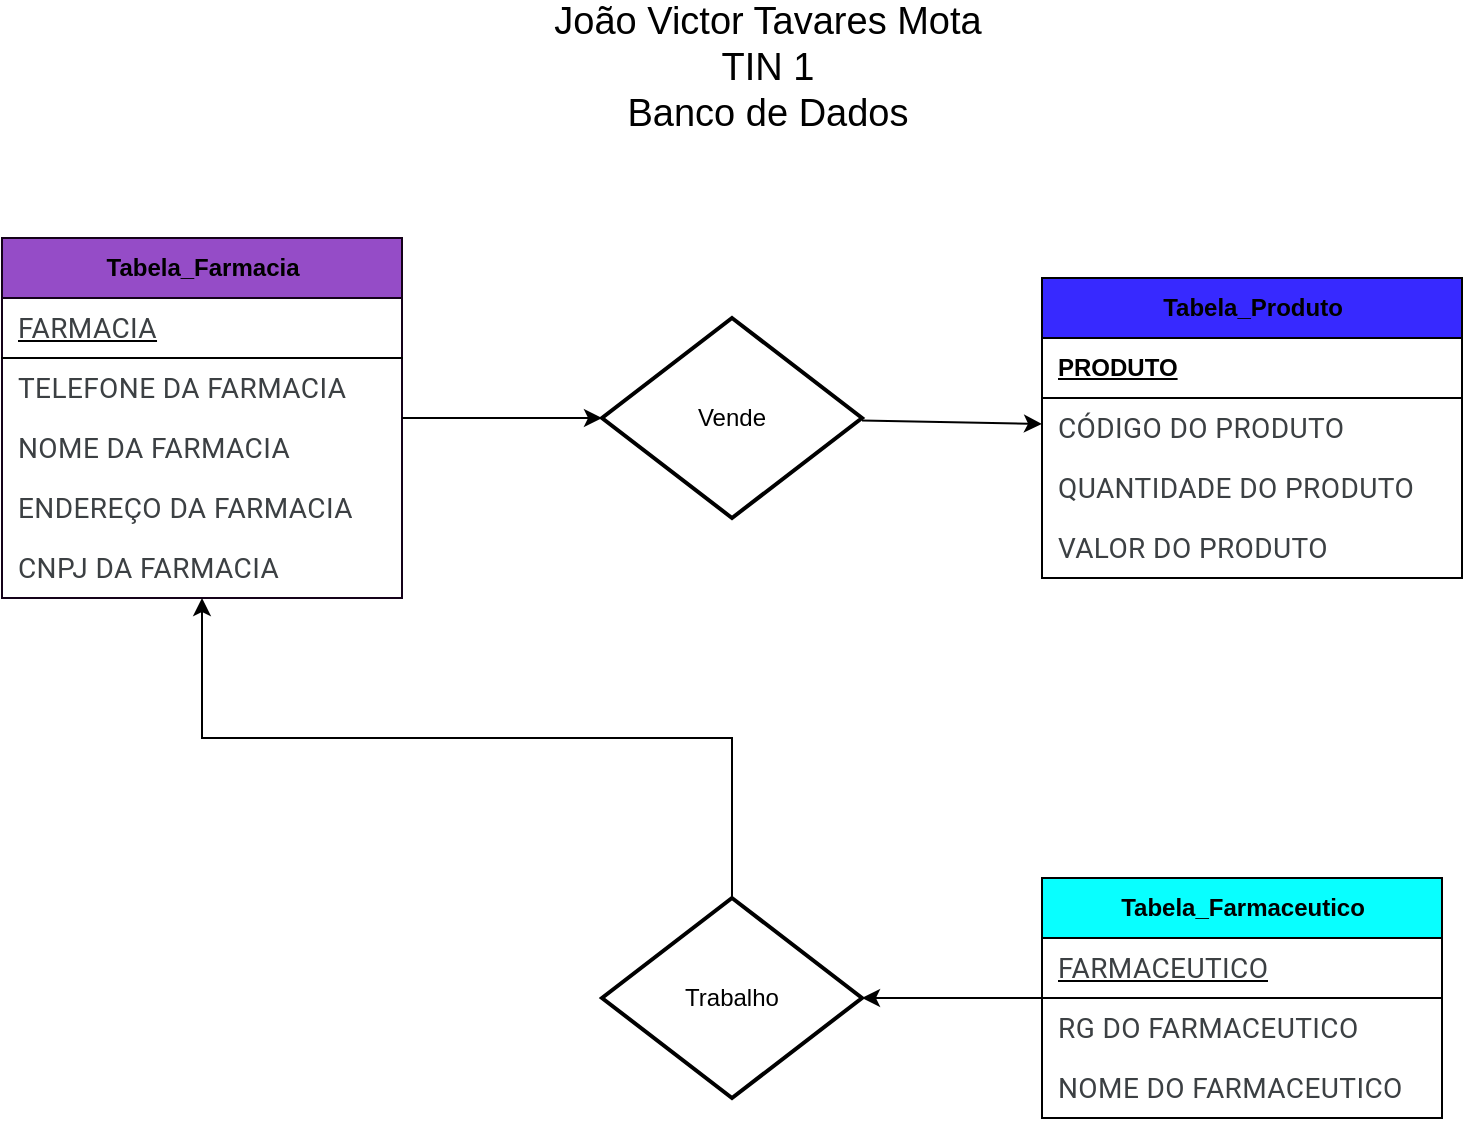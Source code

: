 <mxfile version="24.4.0" type="github">
  <diagram name="Página-1" id="BTaN8_3K8BvLWdNO00jc">
    <mxGraphModel dx="1222" dy="628" grid="1" gridSize="10" guides="1" tooltips="1" connect="1" arrows="1" fold="1" page="1" pageScale="1" pageWidth="827" pageHeight="1169" math="0" shadow="0">
      <root>
        <mxCell id="0" />
        <mxCell id="1" parent="0" />
        <mxCell id="rAFkVrg2QZxUrcBegI7Z-1" value="Tabela_Farmacia" style="shape=table;startSize=30;container=1;collapsible=1;childLayout=tableLayout;fixedRows=1;rowLines=0;fontStyle=1;align=center;resizeLast=1;html=1;fillColor=#954CC7;strokeColor=#140119;" vertex="1" parent="1">
          <mxGeometry x="60" y="360" width="200" height="180" as="geometry" />
        </mxCell>
        <mxCell id="rAFkVrg2QZxUrcBegI7Z-2" value="" style="shape=tableRow;horizontal=0;startSize=0;swimlaneHead=0;swimlaneBody=0;fillColor=none;collapsible=0;dropTarget=0;points=[[0,0.5],[1,0.5]];portConstraint=eastwest;top=0;left=0;right=0;bottom=1;" vertex="1" parent="rAFkVrg2QZxUrcBegI7Z-1">
          <mxGeometry y="30" width="200" height="30" as="geometry" />
        </mxCell>
        <mxCell id="rAFkVrg2QZxUrcBegI7Z-4" value="&lt;span style=&quot;color: rgb(60, 64, 67); font-family: Roboto, Arial, sans-serif; font-size: 14px; font-weight: 400; letter-spacing: 0.2px;&quot;&gt;FARMACIA&lt;/span&gt;" style="shape=partialRectangle;connectable=0;fillColor=none;top=0;left=0;bottom=0;right=0;align=left;spacingLeft=6;fontStyle=5;overflow=hidden;whiteSpace=wrap;html=1;" vertex="1" parent="rAFkVrg2QZxUrcBegI7Z-2">
          <mxGeometry width="200" height="30" as="geometry">
            <mxRectangle width="200" height="30" as="alternateBounds" />
          </mxGeometry>
        </mxCell>
        <mxCell id="rAFkVrg2QZxUrcBegI7Z-5" value="" style="shape=tableRow;horizontal=0;startSize=0;swimlaneHead=0;swimlaneBody=0;fillColor=none;collapsible=0;dropTarget=0;points=[[0,0.5],[1,0.5]];portConstraint=eastwest;top=0;left=0;right=0;bottom=0;" vertex="1" parent="rAFkVrg2QZxUrcBegI7Z-1">
          <mxGeometry y="60" width="200" height="30" as="geometry" />
        </mxCell>
        <mxCell id="rAFkVrg2QZxUrcBegI7Z-7" value="&lt;span style=&quot;color: rgb(60, 64, 67); font-family: Roboto, Arial, sans-serif; font-size: 14px; letter-spacing: 0.2px;&quot;&gt;TELEFONE DA FARMACIA&lt;/span&gt;" style="shape=partialRectangle;connectable=0;fillColor=none;top=0;left=0;bottom=0;right=0;align=left;spacingLeft=6;overflow=hidden;whiteSpace=wrap;html=1;" vertex="1" parent="rAFkVrg2QZxUrcBegI7Z-5">
          <mxGeometry width="200" height="30" as="geometry">
            <mxRectangle width="200" height="30" as="alternateBounds" />
          </mxGeometry>
        </mxCell>
        <mxCell id="rAFkVrg2QZxUrcBegI7Z-8" value="" style="shape=tableRow;horizontal=0;startSize=0;swimlaneHead=0;swimlaneBody=0;fillColor=none;collapsible=0;dropTarget=0;points=[[0,0.5],[1,0.5]];portConstraint=eastwest;top=0;left=0;right=0;bottom=0;" vertex="1" parent="rAFkVrg2QZxUrcBegI7Z-1">
          <mxGeometry y="90" width="200" height="30" as="geometry" />
        </mxCell>
        <mxCell id="rAFkVrg2QZxUrcBegI7Z-10" value="&lt;span style=&quot;color: rgb(60, 64, 67); font-family: Roboto, Arial, sans-serif; font-size: 14px; letter-spacing: 0.2px;&quot;&gt;NOME DA FARMACIA&lt;/span&gt;" style="shape=partialRectangle;connectable=0;fillColor=none;top=0;left=0;bottom=0;right=0;align=left;spacingLeft=6;overflow=hidden;whiteSpace=wrap;html=1;" vertex="1" parent="rAFkVrg2QZxUrcBegI7Z-8">
          <mxGeometry width="200" height="30" as="geometry">
            <mxRectangle width="200" height="30" as="alternateBounds" />
          </mxGeometry>
        </mxCell>
        <mxCell id="rAFkVrg2QZxUrcBegI7Z-11" value="" style="shape=tableRow;horizontal=0;startSize=0;swimlaneHead=0;swimlaneBody=0;fillColor=none;collapsible=0;dropTarget=0;points=[[0,0.5],[1,0.5]];portConstraint=eastwest;top=0;left=0;right=0;bottom=0;" vertex="1" parent="rAFkVrg2QZxUrcBegI7Z-1">
          <mxGeometry y="120" width="200" height="30" as="geometry" />
        </mxCell>
        <mxCell id="rAFkVrg2QZxUrcBegI7Z-13" value="&lt;span style=&quot;color: rgb(60, 64, 67); font-family: Roboto, Arial, sans-serif; font-size: 14px; letter-spacing: 0.2px;&quot;&gt;ENDEREÇO DA FARMACIA&lt;/span&gt;" style="shape=partialRectangle;connectable=0;fillColor=none;top=0;left=0;bottom=0;right=0;align=left;spacingLeft=6;overflow=hidden;whiteSpace=wrap;html=1;" vertex="1" parent="rAFkVrg2QZxUrcBegI7Z-11">
          <mxGeometry width="200" height="30" as="geometry">
            <mxRectangle width="200" height="30" as="alternateBounds" />
          </mxGeometry>
        </mxCell>
        <mxCell id="rAFkVrg2QZxUrcBegI7Z-14" style="shape=tableRow;horizontal=0;startSize=0;swimlaneHead=0;swimlaneBody=0;fillColor=none;collapsible=0;dropTarget=0;points=[[0,0.5],[1,0.5]];portConstraint=eastwest;top=0;left=0;right=0;bottom=0;" vertex="1" parent="rAFkVrg2QZxUrcBegI7Z-1">
          <mxGeometry y="150" width="200" height="30" as="geometry" />
        </mxCell>
        <mxCell id="rAFkVrg2QZxUrcBegI7Z-15" value="&lt;span style=&quot;color: rgb(60, 64, 67); font-family: Roboto, Arial, sans-serif; font-size: 14px; letter-spacing: 0.2px;&quot;&gt;CNPJ DA FARMACIA&lt;/span&gt;" style="shape=partialRectangle;connectable=0;fillColor=none;top=0;left=0;bottom=0;right=0;align=left;spacingLeft=6;overflow=hidden;whiteSpace=wrap;html=1;" vertex="1" parent="rAFkVrg2QZxUrcBegI7Z-14">
          <mxGeometry width="200" height="30" as="geometry">
            <mxRectangle width="200" height="30" as="alternateBounds" />
          </mxGeometry>
        </mxCell>
        <mxCell id="rAFkVrg2QZxUrcBegI7Z-20" value="Tabela_Produto" style="shape=table;startSize=30;container=1;collapsible=1;childLayout=tableLayout;fixedRows=1;rowLines=0;fontStyle=1;align=center;resizeLast=1;html=1;fillColor=#3729FF;" vertex="1" parent="1">
          <mxGeometry x="580" y="380" width="210" height="150" as="geometry" />
        </mxCell>
        <mxCell id="rAFkVrg2QZxUrcBegI7Z-21" value="" style="shape=tableRow;horizontal=0;startSize=0;swimlaneHead=0;swimlaneBody=0;fillColor=none;collapsible=0;dropTarget=0;points=[[0,0.5],[1,0.5]];portConstraint=eastwest;top=0;left=0;right=0;bottom=1;" vertex="1" parent="rAFkVrg2QZxUrcBegI7Z-20">
          <mxGeometry y="30" width="210" height="30" as="geometry" />
        </mxCell>
        <mxCell id="rAFkVrg2QZxUrcBegI7Z-23" value="PRODUTO" style="shape=partialRectangle;connectable=0;fillColor=none;top=0;left=0;bottom=0;right=0;align=left;spacingLeft=6;fontStyle=5;overflow=hidden;whiteSpace=wrap;html=1;" vertex="1" parent="rAFkVrg2QZxUrcBegI7Z-21">
          <mxGeometry width="210" height="30" as="geometry">
            <mxRectangle width="210" height="30" as="alternateBounds" />
          </mxGeometry>
        </mxCell>
        <mxCell id="rAFkVrg2QZxUrcBegI7Z-24" value="" style="shape=tableRow;horizontal=0;startSize=0;swimlaneHead=0;swimlaneBody=0;fillColor=none;collapsible=0;dropTarget=0;points=[[0,0.5],[1,0.5]];portConstraint=eastwest;top=0;left=0;right=0;bottom=0;" vertex="1" parent="rAFkVrg2QZxUrcBegI7Z-20">
          <mxGeometry y="60" width="210" height="30" as="geometry" />
        </mxCell>
        <mxCell id="rAFkVrg2QZxUrcBegI7Z-26" value="&lt;span style=&quot;color: rgb(60, 64, 67); font-family: Roboto, Arial, sans-serif; font-size: 14px; letter-spacing: 0.2px;&quot;&gt;CÓDIGO DO PRODUTO&lt;/span&gt;" style="shape=partialRectangle;connectable=0;fillColor=none;top=0;left=0;bottom=0;right=0;align=left;spacingLeft=6;overflow=hidden;whiteSpace=wrap;html=1;" vertex="1" parent="rAFkVrg2QZxUrcBegI7Z-24">
          <mxGeometry width="210" height="30" as="geometry">
            <mxRectangle width="210" height="30" as="alternateBounds" />
          </mxGeometry>
        </mxCell>
        <mxCell id="rAFkVrg2QZxUrcBegI7Z-27" value="" style="shape=tableRow;horizontal=0;startSize=0;swimlaneHead=0;swimlaneBody=0;fillColor=none;collapsible=0;dropTarget=0;points=[[0,0.5],[1,0.5]];portConstraint=eastwest;top=0;left=0;right=0;bottom=0;" vertex="1" parent="rAFkVrg2QZxUrcBegI7Z-20">
          <mxGeometry y="90" width="210" height="30" as="geometry" />
        </mxCell>
        <mxCell id="rAFkVrg2QZxUrcBegI7Z-29" value="&lt;span style=&quot;color: rgb(60, 64, 67); font-family: Roboto, Arial, sans-serif; font-size: 14px; letter-spacing: 0.2px;&quot;&gt;QUANTIDADE DO PRODUTO&lt;/span&gt;" style="shape=partialRectangle;connectable=0;fillColor=none;top=0;left=0;bottom=0;right=0;align=left;spacingLeft=6;overflow=hidden;whiteSpace=wrap;html=1;" vertex="1" parent="rAFkVrg2QZxUrcBegI7Z-27">
          <mxGeometry width="210" height="30" as="geometry">
            <mxRectangle width="210" height="30" as="alternateBounds" />
          </mxGeometry>
        </mxCell>
        <mxCell id="rAFkVrg2QZxUrcBegI7Z-30" value="" style="shape=tableRow;horizontal=0;startSize=0;swimlaneHead=0;swimlaneBody=0;fillColor=none;collapsible=0;dropTarget=0;points=[[0,0.5],[1,0.5]];portConstraint=eastwest;top=0;left=0;right=0;bottom=0;" vertex="1" parent="rAFkVrg2QZxUrcBegI7Z-20">
          <mxGeometry y="120" width="210" height="30" as="geometry" />
        </mxCell>
        <mxCell id="rAFkVrg2QZxUrcBegI7Z-32" value="&lt;span style=&quot;color: rgb(60, 64, 67); font-family: Roboto, Arial, sans-serif; font-size: 14px; letter-spacing: 0.2px;&quot;&gt;VALOR DO PRODUTO&lt;/span&gt;" style="shape=partialRectangle;connectable=0;fillColor=none;top=0;left=0;bottom=0;right=0;align=left;spacingLeft=6;overflow=hidden;whiteSpace=wrap;html=1;" vertex="1" parent="rAFkVrg2QZxUrcBegI7Z-30">
          <mxGeometry width="210" height="30" as="geometry">
            <mxRectangle width="210" height="30" as="alternateBounds" />
          </mxGeometry>
        </mxCell>
        <mxCell id="rAFkVrg2QZxUrcBegI7Z-33" value="Tabela_Farmaceutico" style="shape=table;startSize=30;container=1;collapsible=1;childLayout=tableLayout;fixedRows=1;rowLines=0;fontStyle=1;align=center;resizeLast=1;html=1;fillColor=#08FFFF;" vertex="1" parent="1">
          <mxGeometry x="580" y="680" width="200" height="120" as="geometry" />
        </mxCell>
        <mxCell id="rAFkVrg2QZxUrcBegI7Z-34" value="" style="shape=tableRow;horizontal=0;startSize=0;swimlaneHead=0;swimlaneBody=0;fillColor=none;collapsible=0;dropTarget=0;points=[[0,0.5],[1,0.5]];portConstraint=eastwest;top=0;left=0;right=0;bottom=1;" vertex="1" parent="rAFkVrg2QZxUrcBegI7Z-33">
          <mxGeometry y="30" width="200" height="30" as="geometry" />
        </mxCell>
        <mxCell id="rAFkVrg2QZxUrcBegI7Z-36" value="&lt;span style=&quot;color: rgb(60, 64, 67); font-family: Roboto, Arial, sans-serif; font-size: 14px; font-weight: 400; letter-spacing: 0.2px;&quot;&gt;FARMACEUTICO&lt;/span&gt;" style="shape=partialRectangle;connectable=0;fillColor=none;top=0;left=0;bottom=0;right=0;align=left;spacingLeft=6;fontStyle=5;overflow=hidden;whiteSpace=wrap;html=1;" vertex="1" parent="rAFkVrg2QZxUrcBegI7Z-34">
          <mxGeometry width="200" height="30" as="geometry">
            <mxRectangle width="200" height="30" as="alternateBounds" />
          </mxGeometry>
        </mxCell>
        <mxCell id="rAFkVrg2QZxUrcBegI7Z-37" value="" style="shape=tableRow;horizontal=0;startSize=0;swimlaneHead=0;swimlaneBody=0;fillColor=none;collapsible=0;dropTarget=0;points=[[0,0.5],[1,0.5]];portConstraint=eastwest;top=0;left=0;right=0;bottom=0;" vertex="1" parent="rAFkVrg2QZxUrcBegI7Z-33">
          <mxGeometry y="60" width="200" height="30" as="geometry" />
        </mxCell>
        <mxCell id="rAFkVrg2QZxUrcBegI7Z-39" value="&lt;span style=&quot;color: rgb(60, 64, 67); font-family: Roboto, Arial, sans-serif; font-size: 14px; font-style: normal; font-variant-ligatures: normal; font-variant-caps: normal; font-weight: 400; letter-spacing: 0.2px; orphans: 2; text-align: start; text-indent: 0px; text-transform: none; widows: 2; word-spacing: 0px; -webkit-text-stroke-width: 0px; white-space: normal; text-decoration-thickness: initial; text-decoration-style: initial; text-decoration-color: initial; display: inline !important; float: none;&quot;&gt;RG DO FARMACEUTICO&lt;/span&gt;" style="shape=partialRectangle;connectable=0;fillColor=none;top=0;left=0;bottom=0;right=0;align=left;spacingLeft=6;overflow=hidden;whiteSpace=wrap;html=1;" vertex="1" parent="rAFkVrg2QZxUrcBegI7Z-37">
          <mxGeometry width="200" height="30" as="geometry">
            <mxRectangle width="200" height="30" as="alternateBounds" />
          </mxGeometry>
        </mxCell>
        <mxCell id="rAFkVrg2QZxUrcBegI7Z-40" value="" style="shape=tableRow;horizontal=0;startSize=0;swimlaneHead=0;swimlaneBody=0;fillColor=none;collapsible=0;dropTarget=0;points=[[0,0.5],[1,0.5]];portConstraint=eastwest;top=0;left=0;right=0;bottom=0;" vertex="1" parent="rAFkVrg2QZxUrcBegI7Z-33">
          <mxGeometry y="90" width="200" height="30" as="geometry" />
        </mxCell>
        <mxCell id="rAFkVrg2QZxUrcBegI7Z-42" value="&lt;span style=&quot;color: rgb(60, 64, 67); font-family: Roboto, Arial, sans-serif; font-size: 14px; letter-spacing: 0.2px;&quot;&gt;NOME DO FARMACEUTICO&lt;/span&gt;" style="shape=partialRectangle;connectable=0;fillColor=none;top=0;left=0;bottom=0;right=0;align=left;spacingLeft=6;overflow=hidden;whiteSpace=wrap;html=1;" vertex="1" parent="rAFkVrg2QZxUrcBegI7Z-40">
          <mxGeometry width="200" height="30" as="geometry">
            <mxRectangle width="200" height="30" as="alternateBounds" />
          </mxGeometry>
        </mxCell>
        <mxCell id="rAFkVrg2QZxUrcBegI7Z-46" value="" style="endArrow=classic;html=1;rounded=0;" edge="1" parent="1" source="rAFkVrg2QZxUrcBegI7Z-33" target="rAFkVrg2QZxUrcBegI7Z-49">
          <mxGeometry width="50" height="50" relative="1" as="geometry">
            <mxPoint x="340" y="670" as="sourcePoint" />
            <mxPoint x="390" y="620" as="targetPoint" />
          </mxGeometry>
        </mxCell>
        <mxCell id="rAFkVrg2QZxUrcBegI7Z-47" value="" style="endArrow=classic;html=1;rounded=0;" edge="1" parent="1" source="rAFkVrg2QZxUrcBegI7Z-1" target="rAFkVrg2QZxUrcBegI7Z-50">
          <mxGeometry width="50" height="50" relative="1" as="geometry">
            <mxPoint x="550" y="610" as="sourcePoint" />
            <mxPoint x="540" y="690" as="targetPoint" />
          </mxGeometry>
        </mxCell>
        <mxCell id="rAFkVrg2QZxUrcBegI7Z-49" value="Trabalho" style="strokeWidth=2;html=1;shape=mxgraph.flowchart.decision;whiteSpace=wrap;" vertex="1" parent="1">
          <mxGeometry x="360" y="690" width="130" height="100" as="geometry" />
        </mxCell>
        <mxCell id="rAFkVrg2QZxUrcBegI7Z-50" value="Vende" style="strokeWidth=2;html=1;shape=mxgraph.flowchart.decision;whiteSpace=wrap;" vertex="1" parent="1">
          <mxGeometry x="360" y="400" width="130" height="100" as="geometry" />
        </mxCell>
        <mxCell id="rAFkVrg2QZxUrcBegI7Z-51" value="" style="endArrow=classic;html=1;rounded=0;" edge="1" parent="1" source="rAFkVrg2QZxUrcBegI7Z-50" target="rAFkVrg2QZxUrcBegI7Z-20">
          <mxGeometry width="50" height="50" relative="1" as="geometry">
            <mxPoint x="530" y="610" as="sourcePoint" />
            <mxPoint x="580" y="560" as="targetPoint" />
          </mxGeometry>
        </mxCell>
        <mxCell id="rAFkVrg2QZxUrcBegI7Z-52" value="" style="endArrow=classic;html=1;rounded=0;" edge="1" parent="1" source="rAFkVrg2QZxUrcBegI7Z-49" target="rAFkVrg2QZxUrcBegI7Z-1">
          <mxGeometry width="50" height="50" relative="1" as="geometry">
            <mxPoint x="400" y="690" as="sourcePoint" />
            <mxPoint x="450" y="640" as="targetPoint" />
            <Array as="points">
              <mxPoint x="425" y="610" />
              <mxPoint x="160" y="610" />
            </Array>
          </mxGeometry>
        </mxCell>
        <mxCell id="rAFkVrg2QZxUrcBegI7Z-53" value="&lt;div&gt;João Victor Tavares Mota&lt;/div&gt;&lt;div&gt;TIN 1&lt;/div&gt;&lt;div&gt;Banco de Dados&lt;/div&gt;" style="text;strokeColor=none;align=center;fillColor=none;html=1;verticalAlign=middle;whiteSpace=wrap;rounded=0;fontSize=19;" vertex="1" parent="1">
          <mxGeometry x="331" y="260" width="224" height="30" as="geometry" />
        </mxCell>
      </root>
    </mxGraphModel>
  </diagram>
</mxfile>
